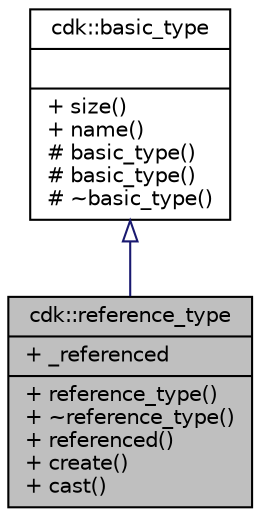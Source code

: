 digraph "cdk::reference_type"
{
 // LATEX_PDF_SIZE
  edge [fontname="Helvetica",fontsize="10",labelfontname="Helvetica",labelfontsize="10"];
  node [fontname="Helvetica",fontsize="10",shape=record];
  Node1 [label="{cdk::reference_type\n|+ _referenced\l|+ reference_type()\l+ ~reference_type()\l+ referenced()\l+ create()\l+ cast()\l}",height=0.2,width=0.4,color="black", fillcolor="grey75", style="filled", fontcolor="black",tooltip=" "];
  Node2 -> Node1 [dir="back",color="midnightblue",fontsize="10",style="solid",arrowtail="onormal"];
  Node2 [label="{cdk::basic_type\n||+ size()\l+ name()\l# basic_type()\l# basic_type()\l# ~basic_type()\l}",height=0.2,width=0.4,color="black", fillcolor="white", style="filled",URL="$classcdk_1_1basic__type.html",tooltip=" "];
}
